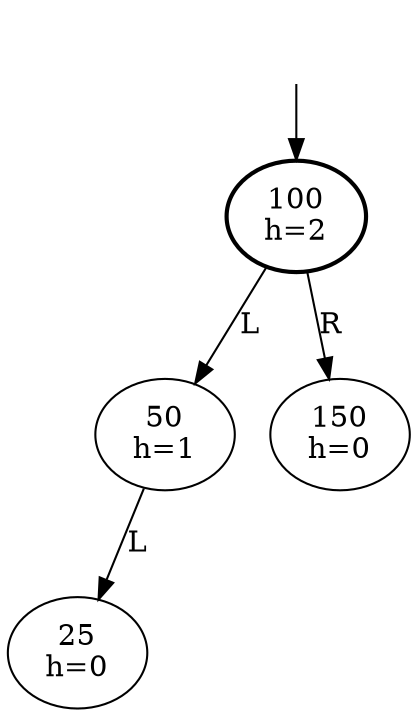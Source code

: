 digraph {
  DUMMY [style=invis];
  DUMMY -> 100;
  100 [penwidth=2];

  100 [label="100\nh=2"];

  100 -> 50 [label="L"];
  50 [label="50\nh=1"];

  50 -> 25 [label="L"];
  25 [label="25\nh=0"];



  50 -> R_50 [style=invis];
  R_50 [style=invis];

  100 -> 150 [label="R"];
  150 [label="150\nh=0"];



}
